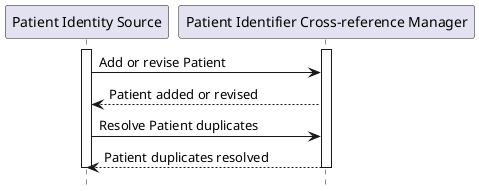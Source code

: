 @startuml
hide footbox
participant "Patient Identity Source" as PatientIdentitySource
participant "Patient Identifier Cross-reference Manager" as PatientIdentifierCrossReferenceManager
activate "PatientIdentitySource"
activate "PatientIdentifierCrossReferenceManager"
"PatientIdentitySource" -> "PatientIdentifierCrossReferenceManager" : Add or revise Patient
"PatientIdentifierCrossReferenceManager" --> "PatientIdentitySource" : Patient added or revised
"PatientIdentitySource" -> "PatientIdentifierCrossReferenceManager" : Resolve Patient duplicates
"PatientIdentifierCrossReferenceManager" --> "PatientIdentitySource" : Patient duplicates resolved
deactivate "PatientIdentitySource"
deactivate "PatientIdentifierCrossReferenceManager"
@enduml
